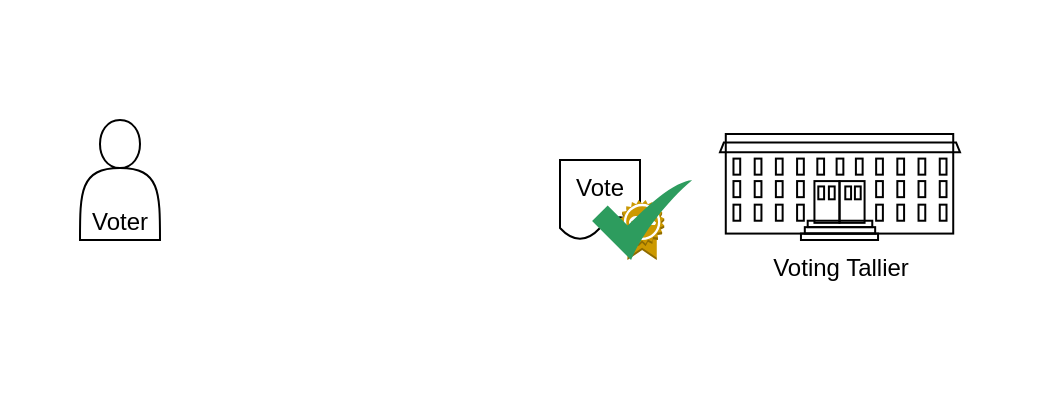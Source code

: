 <mxfile version="17.4.2" type="device"><diagram id="sNld3rZ4JpTNLqk1yw6c" name="Page-1"><mxGraphModel dx="1422" dy="977" grid="1" gridSize="10" guides="1" tooltips="1" connect="1" arrows="1" fold="1" page="1" pageScale="1" pageWidth="1169" pageHeight="827" math="0" shadow="0"><root><mxCell id="0"/><mxCell id="1" parent="0"/><mxCell id="K2je7voQw0dVBzABkwM1-1" value="" style="rounded=0;whiteSpace=wrap;html=1;fontColor=none;fillColor=none;strokeColor=none;" parent="1" vertex="1"><mxGeometry x="80" y="160" width="520" height="200" as="geometry"/></mxCell><mxCell id="AUIPKvOtoZbsu5eekdwB-1" value="Voter" style="shape=actor;whiteSpace=wrap;html=1;verticalAlign=bottom;fillColor=none;" parent="1" vertex="1"><mxGeometry x="120" y="220" width="40" height="60" as="geometry"/></mxCell><mxCell id="lc5GtJLYQr9-chREmAJf-1" value="Vote" style="shape=document;whiteSpace=wrap;html=1;boundedLbl=1;strokeColor=default;strokeWidth=1;fillColor=none;" parent="1" vertex="1"><mxGeometry x="360" y="240" width="40" height="40" as="geometry"/></mxCell><mxCell id="AUIPKvOtoZbsu5eekdwB-11" value="" style="outlineConnect=0;dashed=0;verticalLabelPosition=bottom;verticalAlign=top;align=center;html=1;shape=mxgraph.aws3.certificate;fillColor=#CC9900;gradientColor=none;strokeColor=default;strokeWidth=1;" parent="1" vertex="1"><mxGeometry x="390" y="260" width="22.11" height="30" as="geometry"/></mxCell><mxCell id="lc5GtJLYQr9-chREmAJf-2" value="Voting Tallier" style="shape=mxgraph.cisco.buildings.university;html=1;pointerEvents=1;dashed=0;fillColor=none;strokeColor=#000000;strokeWidth=1;verticalLabelPosition=bottom;verticalAlign=top;align=center;outlineConnect=0;" parent="1" vertex="1"><mxGeometry x="440" y="227" width="120" height="53" as="geometry"/></mxCell><mxCell id="lc5GtJLYQr9-chREmAJf-3" value="" style="sketch=0;html=1;aspect=fixed;strokeColor=none;shadow=0;align=center;verticalAlign=top;fillColor=#2D9C5E;shape=mxgraph.gcp2.check" parent="1" vertex="1"><mxGeometry x="376.05" y="250" width="50" height="40" as="geometry"/></mxCell></root></mxGraphModel></diagram></mxfile>